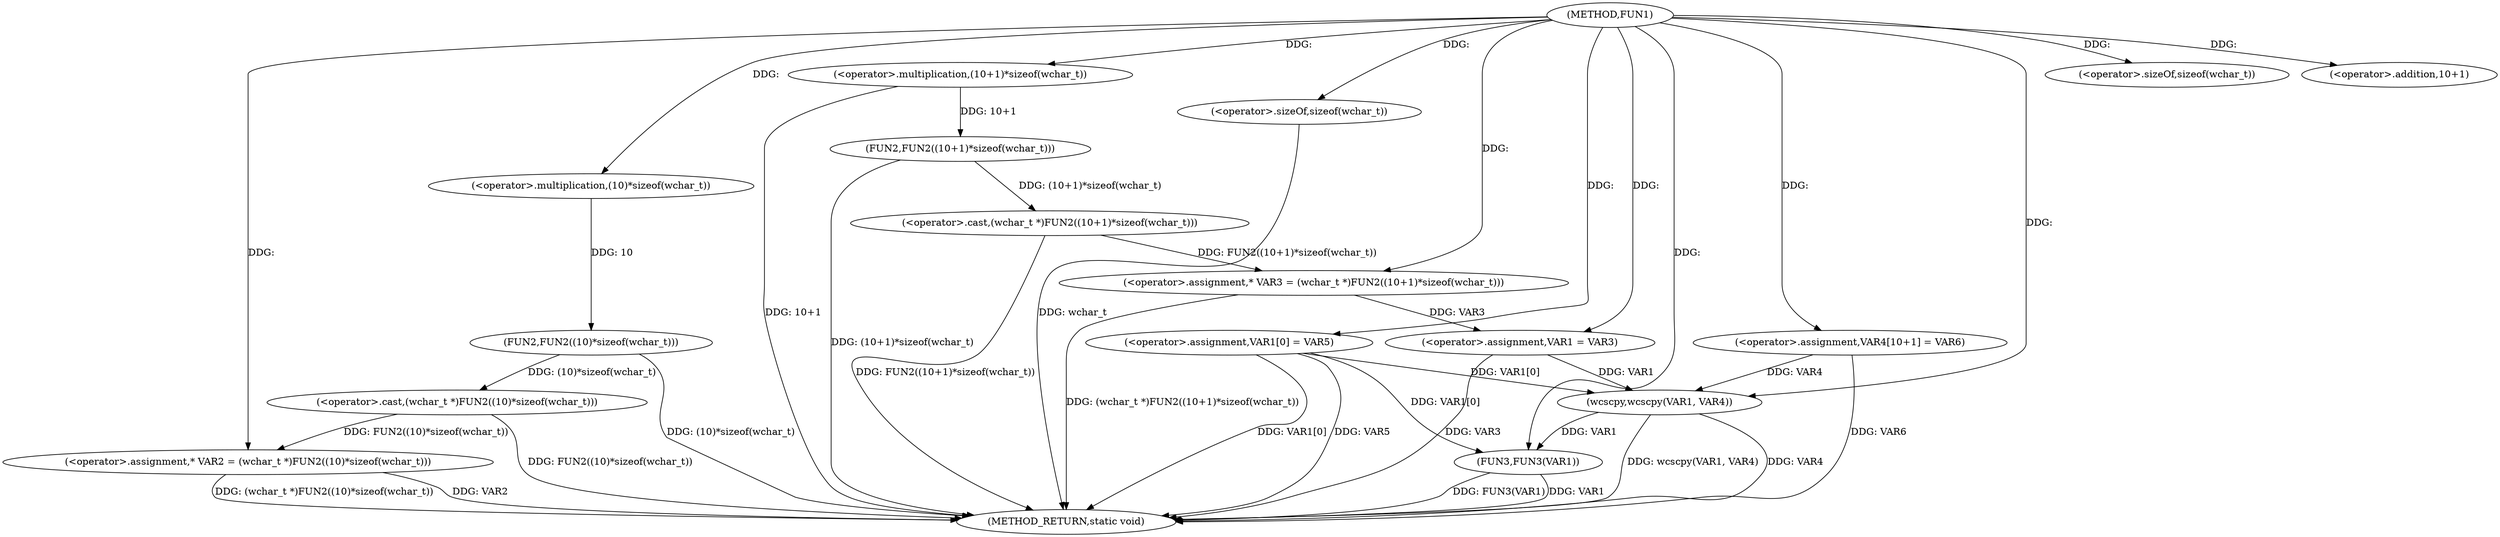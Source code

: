 digraph FUN1 {  
"1000100" [label = "(METHOD,FUN1)" ]
"1000145" [label = "(METHOD_RETURN,static void)" ]
"1000104" [label = "(<operator>.assignment,* VAR2 = (wchar_t *)FUN2((10)*sizeof(wchar_t)))" ]
"1000106" [label = "(<operator>.cast,(wchar_t *)FUN2((10)*sizeof(wchar_t)))" ]
"1000108" [label = "(FUN2,FUN2((10)*sizeof(wchar_t)))" ]
"1000109" [label = "(<operator>.multiplication,(10)*sizeof(wchar_t))" ]
"1000111" [label = "(<operator>.sizeOf,sizeof(wchar_t))" ]
"1000114" [label = "(<operator>.assignment,* VAR3 = (wchar_t *)FUN2((10+1)*sizeof(wchar_t)))" ]
"1000116" [label = "(<operator>.cast,(wchar_t *)FUN2((10+1)*sizeof(wchar_t)))" ]
"1000118" [label = "(FUN2,FUN2((10+1)*sizeof(wchar_t)))" ]
"1000119" [label = "(<operator>.multiplication,(10+1)*sizeof(wchar_t))" ]
"1000120" [label = "(<operator>.addition,10+1)" ]
"1000123" [label = "(<operator>.sizeOf,sizeof(wchar_t))" ]
"1000127" [label = "(<operator>.assignment,VAR1 = VAR3)" ]
"1000130" [label = "(<operator>.assignment,VAR1[0] = VAR5)" ]
"1000137" [label = "(<operator>.assignment,VAR4[10+1] = VAR6)" ]
"1000140" [label = "(wcscpy,wcscpy(VAR1, VAR4))" ]
"1000143" [label = "(FUN3,FUN3(VAR1))" ]
  "1000140" -> "1000145"  [ label = "DDG: VAR4"] 
  "1000106" -> "1000145"  [ label = "DDG: FUN2((10)*sizeof(wchar_t))"] 
  "1000104" -> "1000145"  [ label = "DDG: VAR2"] 
  "1000140" -> "1000145"  [ label = "DDG: wcscpy(VAR1, VAR4)"] 
  "1000116" -> "1000145"  [ label = "DDG: FUN2((10+1)*sizeof(wchar_t))"] 
  "1000119" -> "1000145"  [ label = "DDG: 10+1"] 
  "1000143" -> "1000145"  [ label = "DDG: FUN3(VAR1)"] 
  "1000118" -> "1000145"  [ label = "DDG: (10+1)*sizeof(wchar_t)"] 
  "1000114" -> "1000145"  [ label = "DDG: (wchar_t *)FUN2((10+1)*sizeof(wchar_t))"] 
  "1000137" -> "1000145"  [ label = "DDG: VAR6"] 
  "1000127" -> "1000145"  [ label = "DDG: VAR3"] 
  "1000143" -> "1000145"  [ label = "DDG: VAR1"] 
  "1000130" -> "1000145"  [ label = "DDG: VAR5"] 
  "1000104" -> "1000145"  [ label = "DDG: (wchar_t *)FUN2((10)*sizeof(wchar_t))"] 
  "1000108" -> "1000145"  [ label = "DDG: (10)*sizeof(wchar_t)"] 
  "1000130" -> "1000145"  [ label = "DDG: VAR1[0]"] 
  "1000123" -> "1000145"  [ label = "DDG: wchar_t"] 
  "1000106" -> "1000104"  [ label = "DDG: FUN2((10)*sizeof(wchar_t))"] 
  "1000100" -> "1000104"  [ label = "DDG: "] 
  "1000108" -> "1000106"  [ label = "DDG: (10)*sizeof(wchar_t)"] 
  "1000109" -> "1000108"  [ label = "DDG: 10"] 
  "1000100" -> "1000109"  [ label = "DDG: "] 
  "1000100" -> "1000111"  [ label = "DDG: "] 
  "1000116" -> "1000114"  [ label = "DDG: FUN2((10+1)*sizeof(wchar_t))"] 
  "1000100" -> "1000114"  [ label = "DDG: "] 
  "1000118" -> "1000116"  [ label = "DDG: (10+1)*sizeof(wchar_t)"] 
  "1000119" -> "1000118"  [ label = "DDG: 10+1"] 
  "1000100" -> "1000119"  [ label = "DDG: "] 
  "1000100" -> "1000120"  [ label = "DDG: "] 
  "1000100" -> "1000123"  [ label = "DDG: "] 
  "1000114" -> "1000127"  [ label = "DDG: VAR3"] 
  "1000100" -> "1000127"  [ label = "DDG: "] 
  "1000100" -> "1000130"  [ label = "DDG: "] 
  "1000100" -> "1000137"  [ label = "DDG: "] 
  "1000127" -> "1000140"  [ label = "DDG: VAR1"] 
  "1000130" -> "1000140"  [ label = "DDG: VAR1[0]"] 
  "1000100" -> "1000140"  [ label = "DDG: "] 
  "1000137" -> "1000140"  [ label = "DDG: VAR4"] 
  "1000140" -> "1000143"  [ label = "DDG: VAR1"] 
  "1000130" -> "1000143"  [ label = "DDG: VAR1[0]"] 
  "1000100" -> "1000143"  [ label = "DDG: "] 
}
